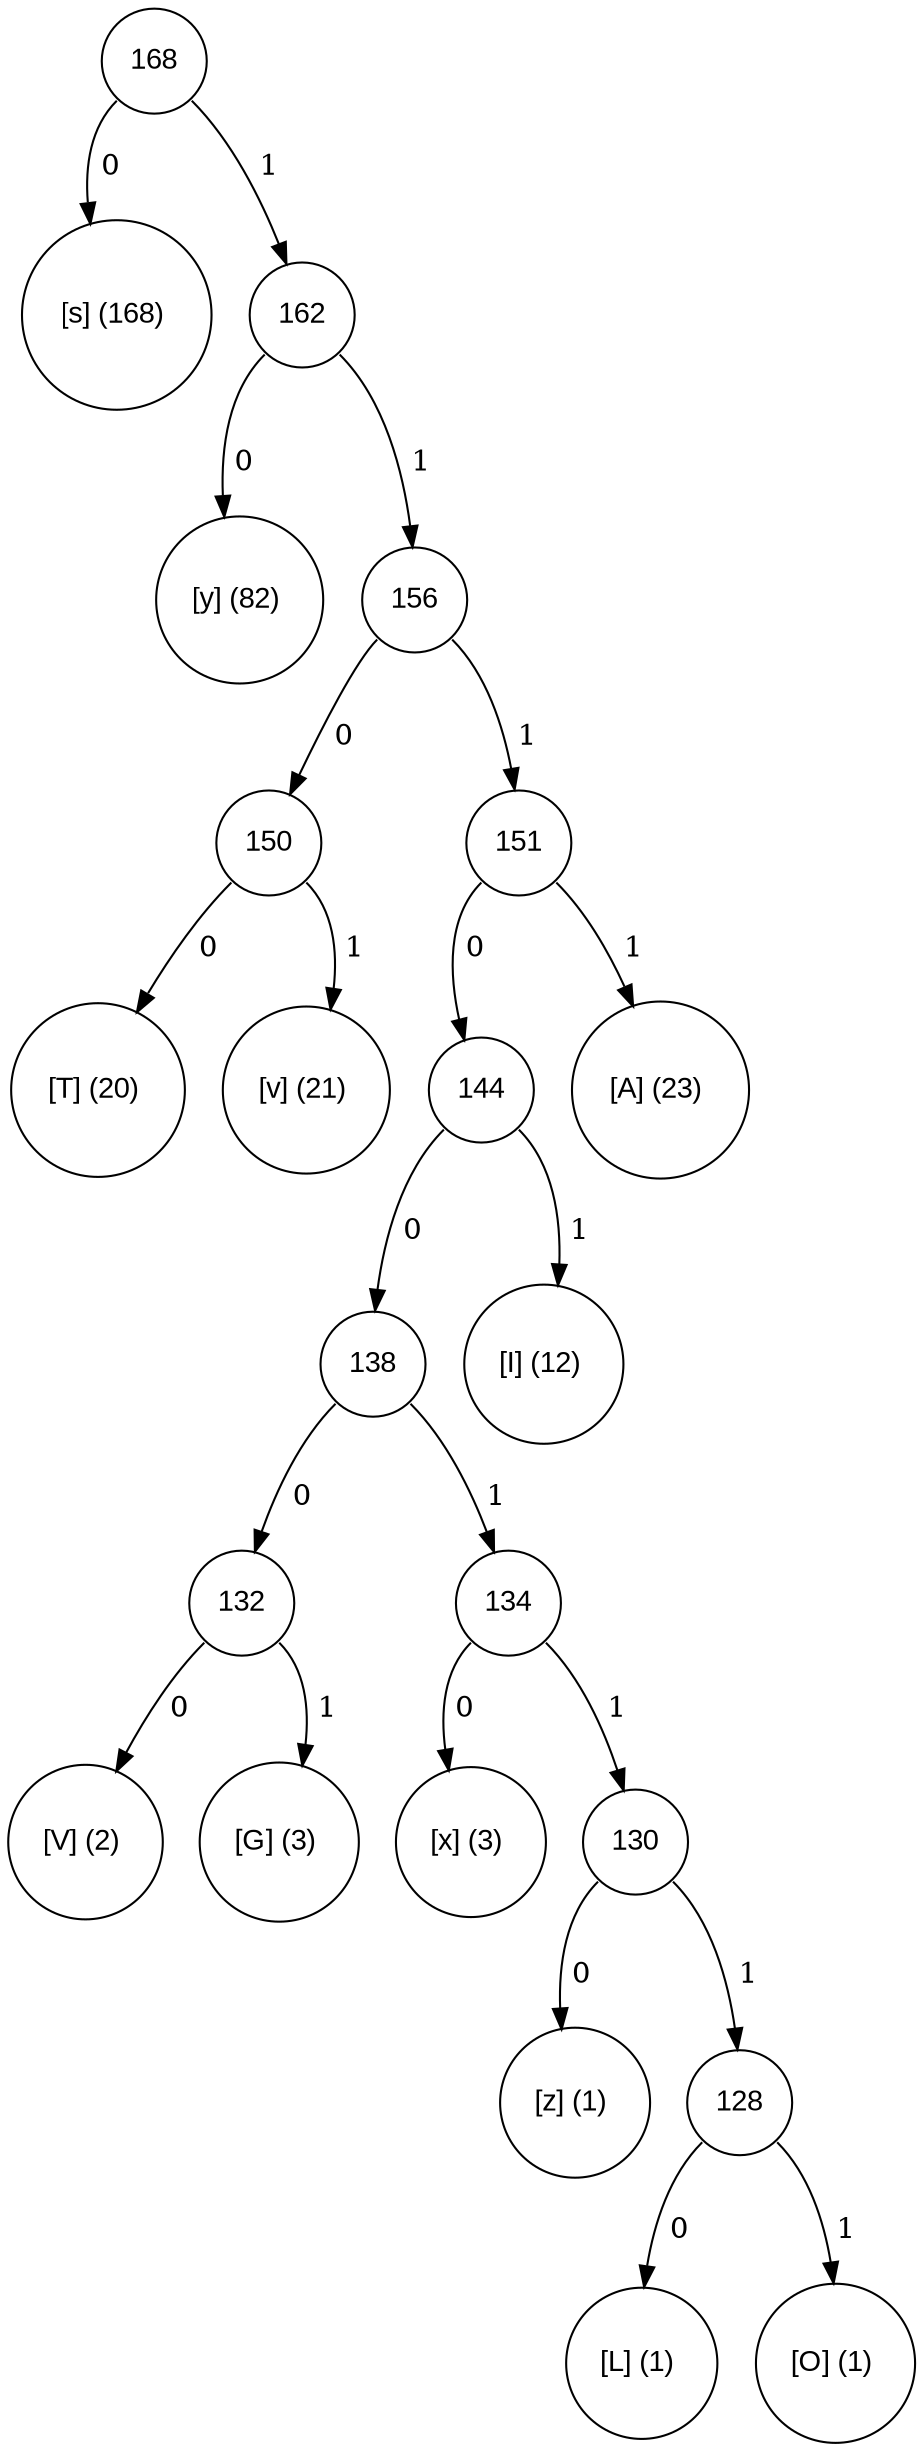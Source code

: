 digraph tree {
	node [fontname="Arial", shape="circle", width=0.5]; 

168:sw -> 115 [label = " 0"]; 
115 [label = "[s] (168) "]; 
168:se -> 162 [label = " 1"]; 
162 [label = "162"]; 
162:sw -> 121 [label = " 0"]; 
121 [label = "[y] (82) "]; 
162:se -> 156 [label = " 1"]; 
156 [label = "156"]; 
156:sw -> 150 [label = " 0"]; 
150 [label = "150"]; 
150:sw -> 84 [label = " 0"]; 
84 [label = "[T] (20) "]; 
150:se -> 118 [label = " 1"]; 
118 [label = "[v] (21) "]; 
156:se -> 151 [label = " 1"]; 
151 [label = "151"]; 
151:se -> 65 [label = " 1"]; 
65 [label = "[A] (23) "]; 
151:sw -> 144 [label = " 0"]; 
144 [label = "144"]; 
144:se -> 73 [label = " 1"]; 
73 [label = "[I] (12) "]; 
144:sw -> 138 [label = " 0"]; 
138 [label = "138"]; 
138:sw -> 132 [label = " 0"]; 
132 [label = "132"]; 
132:se -> 71 [label = " 1"]; 
71 [label = "[G] (3) "]; 
132:sw -> 86 [label = " 0"]; 
86 [label = "[V] (2) "]; 
138:se -> 134 [label = " 1"]; 
134 [label = "134"]; 
134:sw -> 120 [label = " 0"]; 
120 [label = "[x] (3) "]; 
134:se -> 130 [label = " 1"]; 
130 [label = "130"]; 
130:sw -> 122 [label = " 0"]; 
122 [label = "[z] (1) "]; 
130:se -> 128 [label = " 1"]; 
128 [label = "128"]; 
128:sw -> 76 [label = " 0"]; 
76 [label = "[L] (1) "]; 
128:se -> 79 [label = " 1"]; 
79 [label = "[O] (1) "]; 
}
